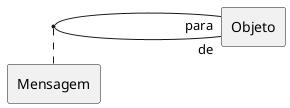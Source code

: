 @startuml mod07ima26
allow_mixing
rectangle "Mensagem" as me
rectangle "Objeto" as ob
left to right direction
ob "para"---"de" ob
(ob,ob) .. me
@enduml